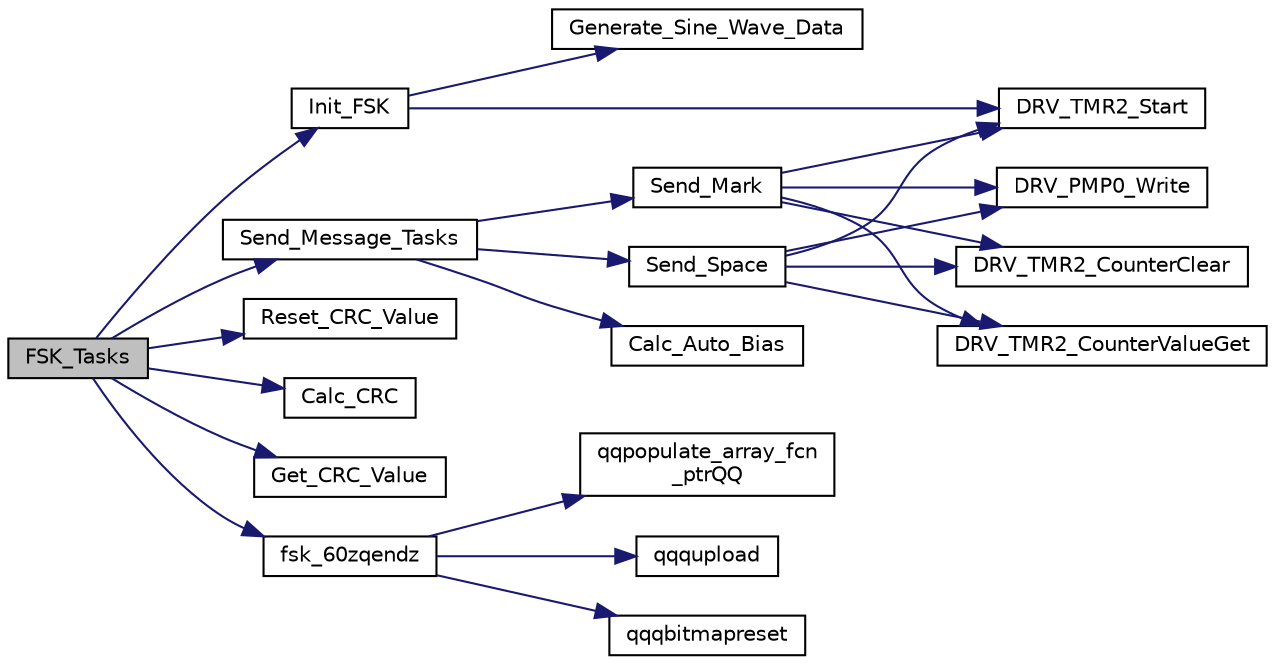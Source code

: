 digraph "FSK_Tasks"
{
  edge [fontname="Helvetica",fontsize="10",labelfontname="Helvetica",labelfontsize="10"];
  node [fontname="Helvetica",fontsize="10",shape=record];
  rankdir="LR";
  Node711 [label="FSK_Tasks",height=0.2,width=0.4,color="black", fillcolor="grey75", style="filled", fontcolor="black"];
  Node711 -> Node712 [color="midnightblue",fontsize="10",style="solid",fontname="Helvetica"];
  Node712 [label="Init_FSK",height=0.2,width=0.4,color="black", fillcolor="white", style="filled",URL="$fsk_8c.html#abf81b4f4803cca658397c138bc6fe2d0"];
  Node712 -> Node713 [color="midnightblue",fontsize="10",style="solid",fontname="Helvetica"];
  Node713 [label="Generate_Sine_Wave_Data",height=0.2,width=0.4,color="black", fillcolor="white", style="filled",URL="$fsk_8c.html#addea2446d70661efa9c99a5c78073ffa"];
  Node712 -> Node714 [color="midnightblue",fontsize="10",style="solid",fontname="Helvetica"];
  Node714 [label="DRV_TMR2_Start",height=0.2,width=0.4,color="black", fillcolor="white", style="filled",URL="$inszt__adc_8c.html#a39a045a9ef403ec80cca5725f17696a5"];
  Node711 -> Node715 [color="midnightblue",fontsize="10",style="solid",fontname="Helvetica"];
  Node715 [label="Reset_CRC_Value",height=0.2,width=0.4,color="black", fillcolor="white", style="filled",URL="$crc_8c.html#aab7639fa6129bf18bb19add215d334b9"];
  Node711 -> Node716 [color="midnightblue",fontsize="10",style="solid",fontname="Helvetica"];
  Node716 [label="Calc_CRC",height=0.2,width=0.4,color="black", fillcolor="white", style="filled",URL="$crc_8c.html#a3f4c9feb62eaa95075ecd7d916e34ed1"];
  Node711 -> Node717 [color="midnightblue",fontsize="10",style="solid",fontname="Helvetica"];
  Node717 [label="Get_CRC_Value",height=0.2,width=0.4,color="black", fillcolor="white", style="filled",URL="$crc_8c.html#a838fb25ccd512ffde8fd5add30b78ae3"];
  Node711 -> Node718 [color="midnightblue",fontsize="10",style="solid",fontname="Helvetica"];
  Node718 [label="Send_Message_Tasks",height=0.2,width=0.4,color="black", fillcolor="white", style="filled",URL="$fsk_8c.html#a45a8cc3ff099bf7fc92d3f6328fc0177"];
  Node718 -> Node719 [color="midnightblue",fontsize="10",style="solid",fontname="Helvetica"];
  Node719 [label="Calc_Auto_Bias",height=0.2,width=0.4,color="black", fillcolor="white", style="filled",URL="$inszt__app_8c.html#a79c8991934c8f0d67abdbe2b4f26e592"];
  Node718 -> Node720 [color="midnightblue",fontsize="10",style="solid",fontname="Helvetica"];
  Node720 [label="Send_Mark",height=0.2,width=0.4,color="black", fillcolor="white", style="filled",URL="$fsk_8c.html#af6df46cfba14cca3d40316ea7fd73864"];
  Node720 -> Node721 [color="midnightblue",fontsize="10",style="solid",fontname="Helvetica"];
  Node721 [label="DRV_PMP0_Write",height=0.2,width=0.4,color="black", fillcolor="white", style="filled",URL="$inszt__adc_8c.html#af868c974764b415e38b63bbc37bc9826"];
  Node720 -> Node722 [color="midnightblue",fontsize="10",style="solid",fontname="Helvetica"];
  Node722 [label="DRV_TMR2_CounterClear",height=0.2,width=0.4,color="black", fillcolor="white", style="filled",URL="$inszt__adc_8c.html#a5c329a0add84cd7a5baf017ec68ef38f"];
  Node720 -> Node714 [color="midnightblue",fontsize="10",style="solid",fontname="Helvetica"];
  Node720 -> Node723 [color="midnightblue",fontsize="10",style="solid",fontname="Helvetica"];
  Node723 [label="DRV_TMR2_CounterValueGet",height=0.2,width=0.4,color="black", fillcolor="white", style="filled",URL="$inszt__adc_8c.html#a3ebcf390fbc9836cf56fd2952a458ead"];
  Node718 -> Node724 [color="midnightblue",fontsize="10",style="solid",fontname="Helvetica"];
  Node724 [label="Send_Space",height=0.2,width=0.4,color="black", fillcolor="white", style="filled",URL="$fsk_8c.html#ad64d2f0c440d4a040bc0efd2f44d24e4"];
  Node724 -> Node721 [color="midnightblue",fontsize="10",style="solid",fontname="Helvetica"];
  Node724 -> Node722 [color="midnightblue",fontsize="10",style="solid",fontname="Helvetica"];
  Node724 -> Node714 [color="midnightblue",fontsize="10",style="solid",fontname="Helvetica"];
  Node724 -> Node723 [color="midnightblue",fontsize="10",style="solid",fontname="Helvetica"];
  Node711 -> Node725 [color="midnightblue",fontsize="10",style="solid",fontname="Helvetica"];
  Node725 [label="fsk_60zqendz",height=0.2,width=0.4,color="black", fillcolor="white", style="filled",URL="$inszt__fsk_8c.html#a73251ccdc6214ed6ecbd699bd11a67f3"];
  Node725 -> Node726 [color="midnightblue",fontsize="10",style="solid",fontname="Helvetica"];
  Node726 [label="qqpopulate_array_fcn\l_ptrQQ",height=0.2,width=0.4,color="black", fillcolor="white", style="filled",URL="$inszt__fsk_8c.html#a4ad6fa1bb94fc1c3ac2dc30925106081"];
  Node725 -> Node727 [color="midnightblue",fontsize="10",style="solid",fontname="Helvetica"];
  Node727 [label="qqqupload",height=0.2,width=0.4,color="black", fillcolor="white", style="filled",URL="$inszt__fsk_8c.html#a109761d7f84a96b5606e507bace276b5"];
  Node725 -> Node728 [color="midnightblue",fontsize="10",style="solid",fontname="Helvetica"];
  Node728 [label="qqqbitmapreset",height=0.2,width=0.4,color="black", fillcolor="white", style="filled",URL="$inszt__fsk_8c.html#a5688fceaed93ba591e78ee15ccb0187f"];
}
